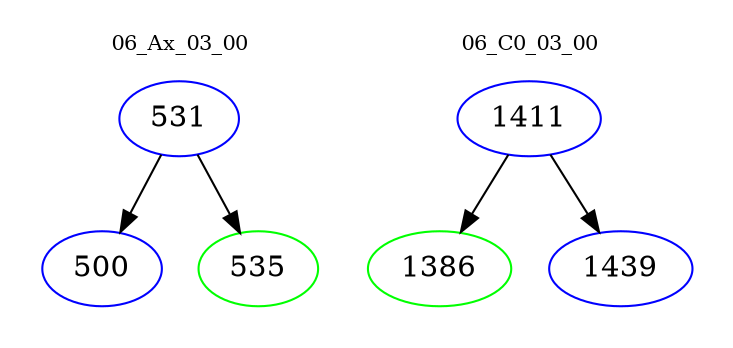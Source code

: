 digraph{
subgraph cluster_0 {
color = white
label = "06_Ax_03_00";
fontsize=10;
T0_531 [label="531", color="blue"]
T0_531 -> T0_500 [color="black"]
T0_500 [label="500", color="blue"]
T0_531 -> T0_535 [color="black"]
T0_535 [label="535", color="green"]
}
subgraph cluster_1 {
color = white
label = "06_C0_03_00";
fontsize=10;
T1_1411 [label="1411", color="blue"]
T1_1411 -> T1_1386 [color="black"]
T1_1386 [label="1386", color="green"]
T1_1411 -> T1_1439 [color="black"]
T1_1439 [label="1439", color="blue"]
}
}
